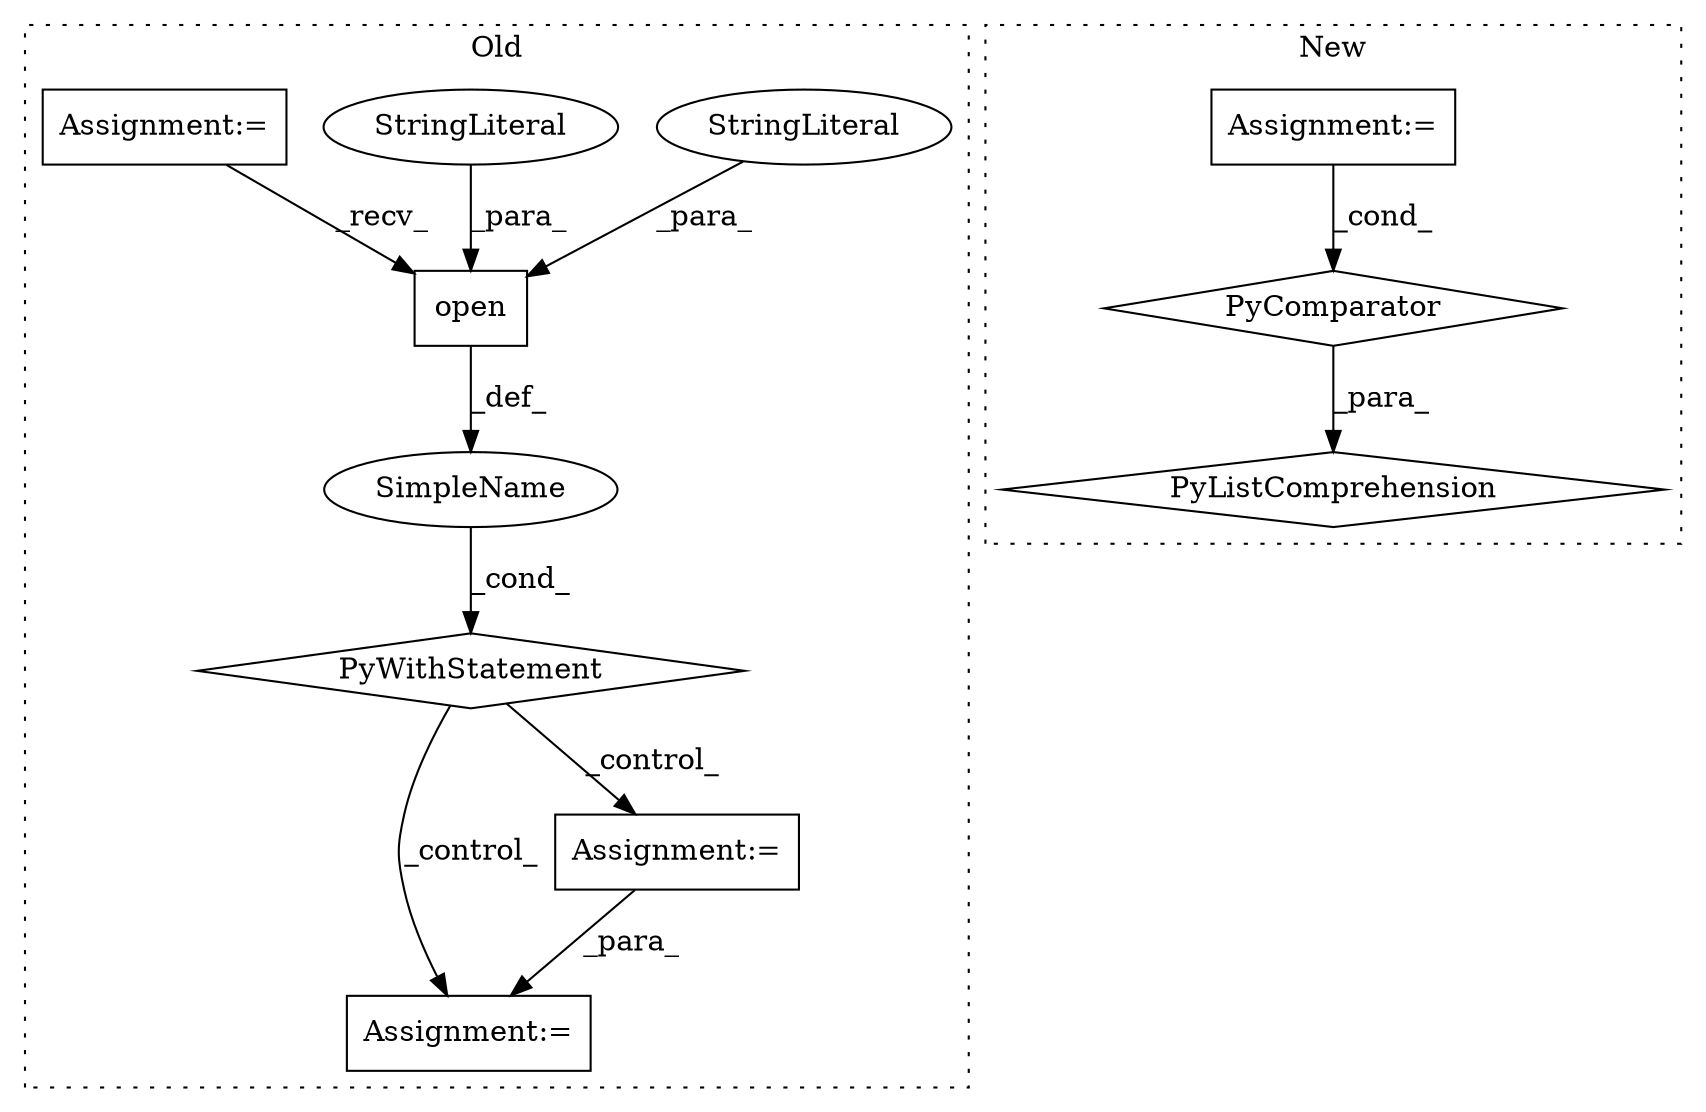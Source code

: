 digraph G {
subgraph cluster0 {
1 [label="open" a="32" s="433,460" l="5,1" shape="box"];
4 [label="StringLiteral" a="45" s="449" l="3" shape="ellipse"];
5 [label="PyWithStatement" a="104" s="420,461" l="10,2" shape="diamond"];
6 [label="Assignment:=" a="7" s="727" l="1" shape="box"];
7 [label="SimpleName" a="42" s="" l="" shape="ellipse"];
8 [label="Assignment:=" a="7" s="478" l="1" shape="box"];
10 [label="StringLiteral" a="45" s="453" l="7" shape="ellipse"];
11 [label="Assignment:=" a="7" s="329" l="2" shape="box"];
label = "Old";
style="dotted";
}
subgraph cluster1 {
2 [label="PyComparator" a="113" s="619" l="24" shape="diamond"];
3 [label="Assignment:=" a="7" s="619" l="24" shape="box"];
9 [label="PyListComprehension" a="109" s="539" l="112" shape="diamond"];
label = "New";
style="dotted";
}
1 -> 7 [label="_def_"];
2 -> 9 [label="_para_"];
3 -> 2 [label="_cond_"];
4 -> 1 [label="_para_"];
5 -> 6 [label="_control_"];
5 -> 8 [label="_control_"];
7 -> 5 [label="_cond_"];
8 -> 6 [label="_para_"];
10 -> 1 [label="_para_"];
11 -> 1 [label="_recv_"];
}